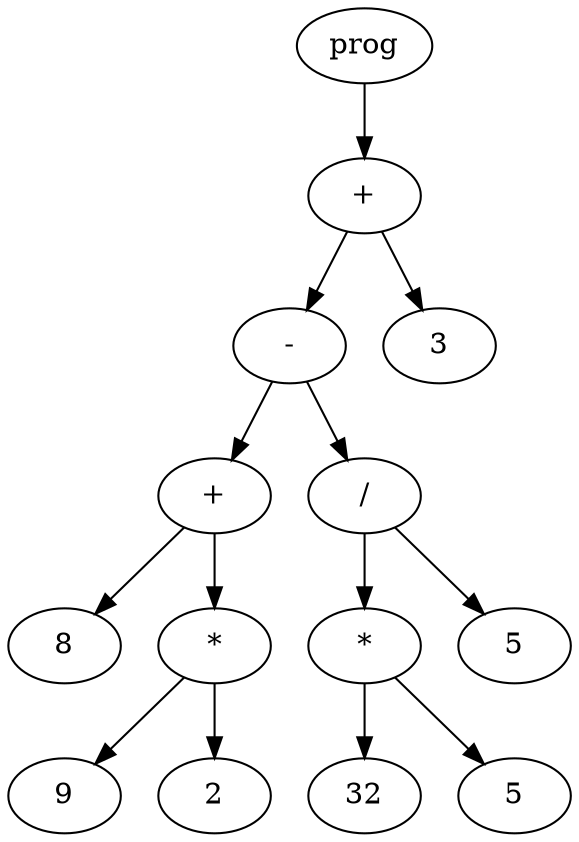 digraph AST {
	node0[label="prog"]
	node1[label="+"]
	node0->node1
	node2[label="-"]
	node1->node2
	node3[label="+"]
	node2->node3
	node4[label="8"]
	node3->node4
	node5[label="*"]
	node3->node5
	node6[label="9"]
	node5->node6
	node7[label="2"]
	node5->node7
	node8[label="/"]
	node2->node8
	node9[label="*"]
	node8->node9
	node10[label="32"]
	node9->node10
	node11[label="5"]
	node9->node11
	node12[label="5"]
	node8->node12
	node13[label="3"]
	node1->node13
}